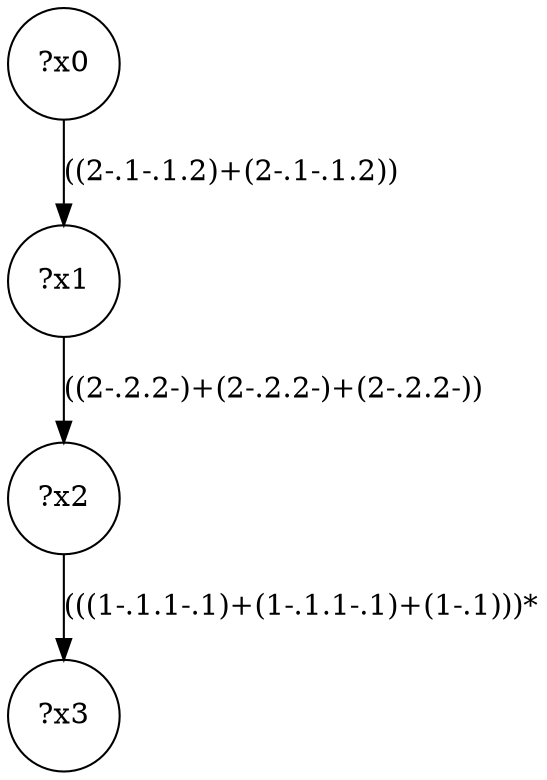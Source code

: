 digraph g {
	x0 [shape=circle, label="?x0"];
	x1 [shape=circle, label="?x1"];
	x0 -> x1 [label="((2-.1-.1.2)+(2-.1-.1.2))"];
	x2 [shape=circle, label="?x2"];
	x1 -> x2 [label="((2-.2.2-)+(2-.2.2-)+(2-.2.2-))"];
	x3 [shape=circle, label="?x3"];
	x2 -> x3 [label="(((1-.1.1-.1)+(1-.1.1-.1)+(1-.1)))*"];
}
